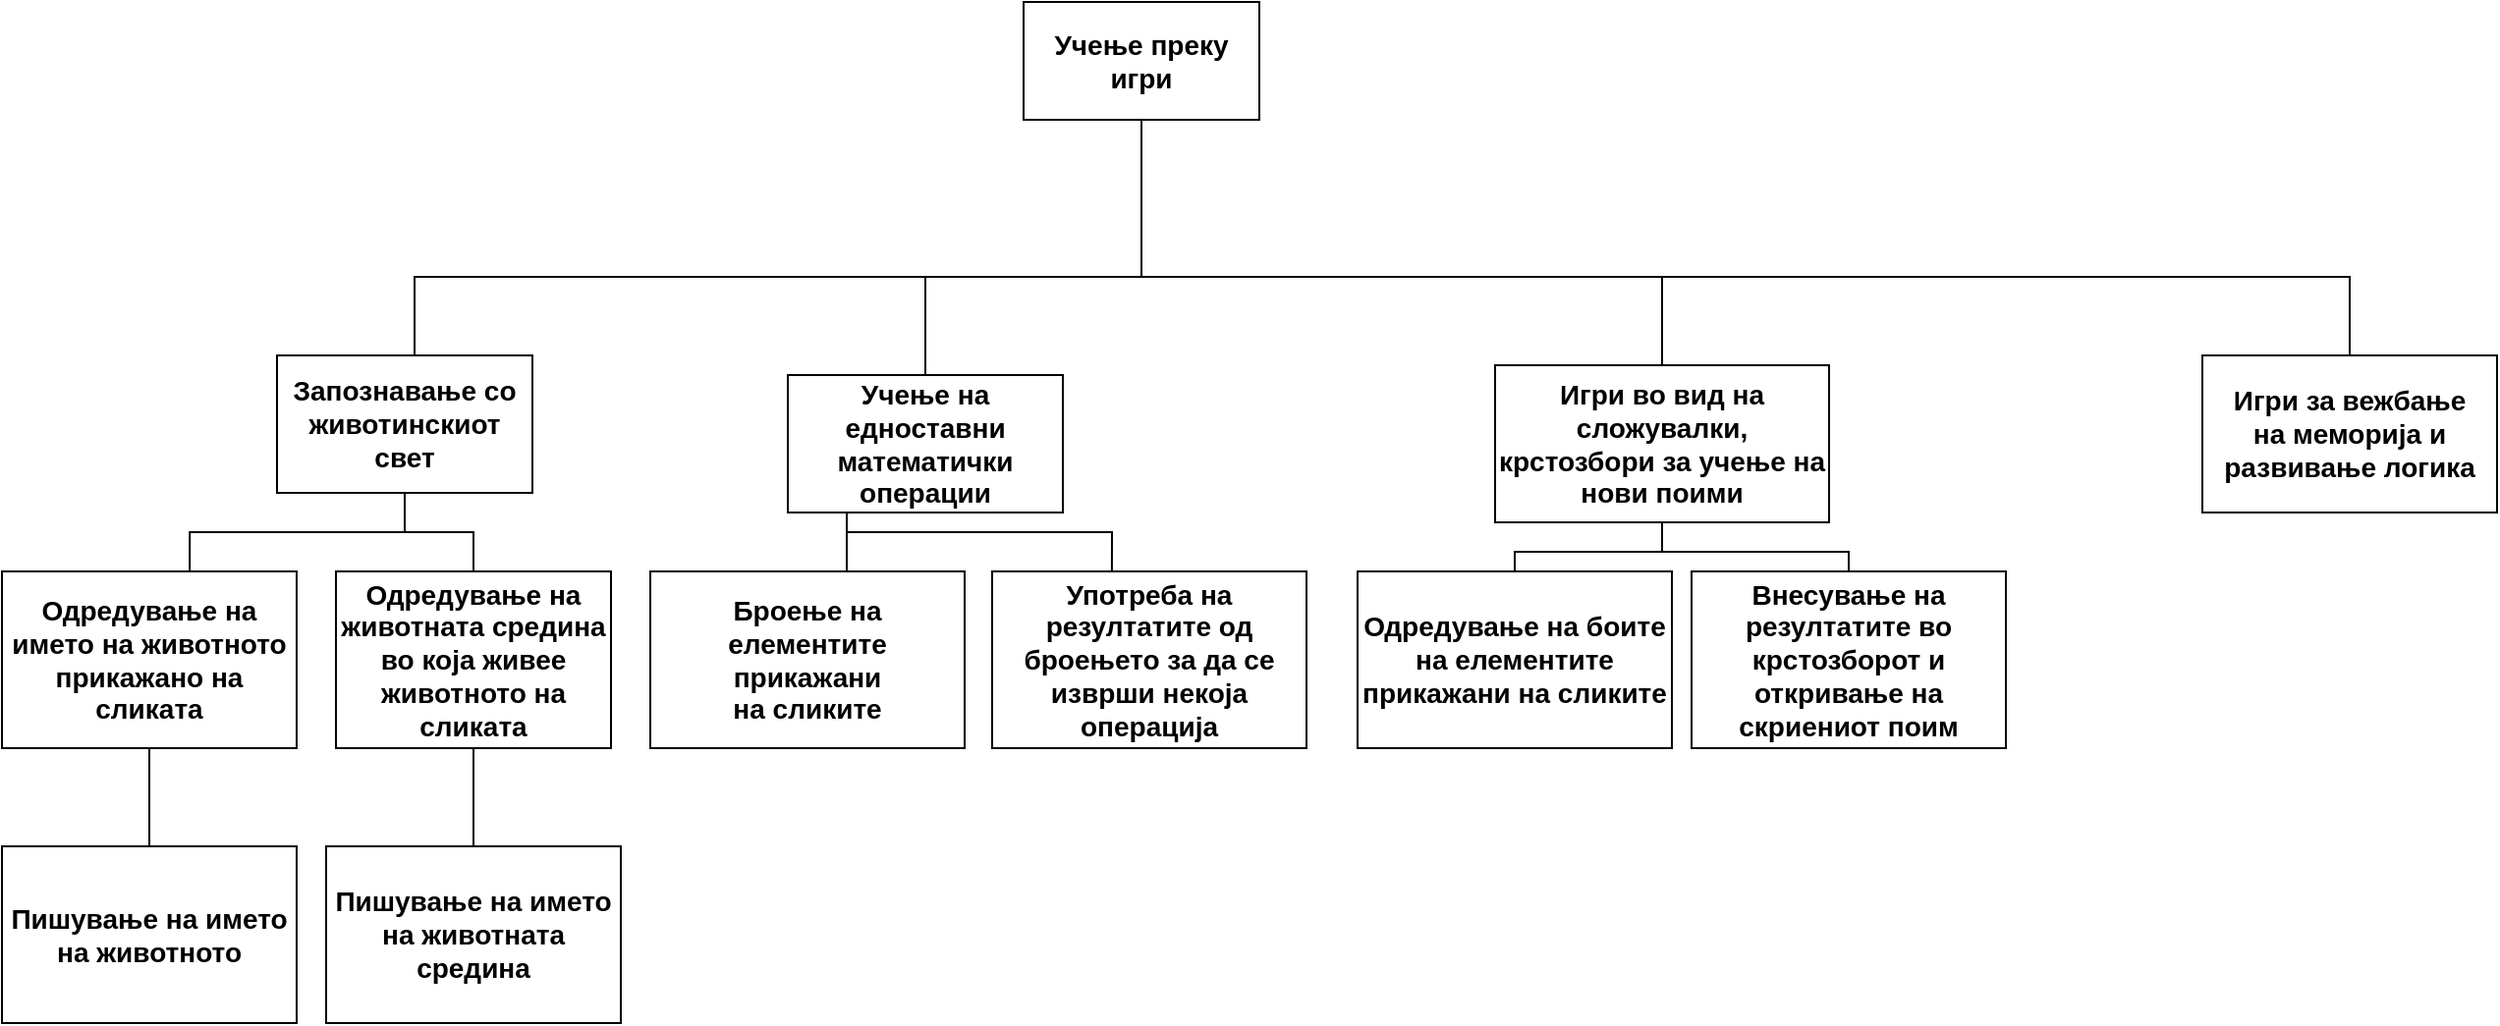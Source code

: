 <mxfile version="13.10.0" type="github">
  <diagram id="A2onpQF-9WkOvh7NmmWa" name="Page-1">
    <mxGraphModel dx="2331" dy="645" grid="1" gridSize="10" guides="1" tooltips="1" connect="1" arrows="1" fold="1" page="1" pageScale="1" pageWidth="827" pageHeight="1169" math="0" shadow="0">
      <root>
        <mxCell id="0" />
        <mxCell id="1" parent="0" />
        <mxCell id="_9FYrN_dxhrk0gzHvM_J-3" style="edgeStyle=orthogonalEdgeStyle;rounded=0;orthogonalLoop=1;jettySize=auto;html=1;entryX=0.5;entryY=0;entryDx=0;entryDy=0;endArrow=none;endFill=0;" parent="1" source="_9FYrN_dxhrk0gzHvM_J-1" target="_9FYrN_dxhrk0gzHvM_J-2" edge="1">
          <mxGeometry relative="1" as="geometry">
            <Array as="points">
              <mxPoint x="490" y="140" />
              <mxPoint x="120" y="140" />
              <mxPoint x="120" y="180" />
            </Array>
          </mxGeometry>
        </mxCell>
        <mxCell id="_9FYrN_dxhrk0gzHvM_J-5" style="edgeStyle=orthogonalEdgeStyle;rounded=0;orthogonalLoop=1;jettySize=auto;html=1;endArrow=none;endFill=0;" parent="1" source="_9FYrN_dxhrk0gzHvM_J-1" target="_9FYrN_dxhrk0gzHvM_J-4" edge="1">
          <mxGeometry relative="1" as="geometry">
            <Array as="points">
              <mxPoint x="490" y="140" />
              <mxPoint x="380" y="140" />
            </Array>
          </mxGeometry>
        </mxCell>
        <mxCell id="_9FYrN_dxhrk0gzHvM_J-7" style="edgeStyle=orthogonalEdgeStyle;rounded=0;orthogonalLoop=1;jettySize=auto;html=1;entryX=0.5;entryY=0;entryDx=0;entryDy=0;endArrow=none;endFill=0;" parent="1" source="_9FYrN_dxhrk0gzHvM_J-1" target="_9FYrN_dxhrk0gzHvM_J-6" edge="1">
          <mxGeometry relative="1" as="geometry">
            <Array as="points">
              <mxPoint x="490" y="140" />
              <mxPoint x="755" y="140" />
            </Array>
          </mxGeometry>
        </mxCell>
        <mxCell id="_9FYrN_dxhrk0gzHvM_J-9" style="edgeStyle=orthogonalEdgeStyle;rounded=0;orthogonalLoop=1;jettySize=auto;html=1;entryX=0.5;entryY=0;entryDx=0;entryDy=0;endArrow=none;endFill=0;" parent="1" source="_9FYrN_dxhrk0gzHvM_J-1" target="_9FYrN_dxhrk0gzHvM_J-8" edge="1">
          <mxGeometry relative="1" as="geometry">
            <Array as="points">
              <mxPoint x="490" y="140" />
              <mxPoint x="1105" y="140" />
            </Array>
          </mxGeometry>
        </mxCell>
        <mxCell id="_9FYrN_dxhrk0gzHvM_J-1" value="&lt;b&gt;&lt;font style=&quot;font-size: 14px&quot;&gt;Учење преку игри&lt;/font&gt;&lt;/b&gt;" style="rounded=0;whiteSpace=wrap;html=1;" parent="1" vertex="1">
          <mxGeometry x="430" width="120" height="60" as="geometry" />
        </mxCell>
        <mxCell id="_9FYrN_dxhrk0gzHvM_J-12" style="edgeStyle=orthogonalEdgeStyle;rounded=0;orthogonalLoop=1;jettySize=auto;html=1;entryX=0.637;entryY=0.011;entryDx=0;entryDy=0;entryPerimeter=0;endArrow=none;endFill=0;" parent="1" source="_9FYrN_dxhrk0gzHvM_J-2" target="_9FYrN_dxhrk0gzHvM_J-11" edge="1">
          <mxGeometry relative="1" as="geometry" />
        </mxCell>
        <mxCell id="_9FYrN_dxhrk0gzHvM_J-14" style="edgeStyle=orthogonalEdgeStyle;rounded=0;orthogonalLoop=1;jettySize=auto;html=1;endArrow=none;endFill=0;" parent="1" source="_9FYrN_dxhrk0gzHvM_J-2" target="_9FYrN_dxhrk0gzHvM_J-10" edge="1">
          <mxGeometry relative="1" as="geometry" />
        </mxCell>
        <mxCell id="_9FYrN_dxhrk0gzHvM_J-2" value="&lt;b&gt;&lt;font style=&quot;font-size: 14px&quot;&gt;Запознавање со животинскиот свет&lt;/font&gt;&lt;/b&gt;" style="rounded=0;whiteSpace=wrap;html=1;" parent="1" vertex="1">
          <mxGeometry x="50" y="180" width="130" height="70" as="geometry" />
        </mxCell>
        <mxCell id="_9FYrN_dxhrk0gzHvM_J-20" style="edgeStyle=orthogonalEdgeStyle;rounded=0;orthogonalLoop=1;jettySize=auto;html=1;endArrow=none;endFill=0;" parent="1" source="_9FYrN_dxhrk0gzHvM_J-4" target="_9FYrN_dxhrk0gzHvM_J-19" edge="1">
          <mxGeometry relative="1" as="geometry">
            <Array as="points">
              <mxPoint x="340" y="280" />
              <mxPoint x="340" y="280" />
            </Array>
          </mxGeometry>
        </mxCell>
        <mxCell id="_9FYrN_dxhrk0gzHvM_J-24" style="edgeStyle=orthogonalEdgeStyle;rounded=0;orthogonalLoop=1;jettySize=auto;html=1;entryX=0.381;entryY=0.002;entryDx=0;entryDy=0;entryPerimeter=0;endArrow=none;endFill=0;" parent="1" source="_9FYrN_dxhrk0gzHvM_J-4" target="_9FYrN_dxhrk0gzHvM_J-23" edge="1">
          <mxGeometry relative="1" as="geometry">
            <Array as="points">
              <mxPoint x="340" y="270" />
              <mxPoint x="475" y="270" />
            </Array>
          </mxGeometry>
        </mxCell>
        <mxCell id="_9FYrN_dxhrk0gzHvM_J-4" value="&lt;b&gt;&lt;font style=&quot;font-size: 14px&quot;&gt;Учење на едноставни математички операции&lt;br&gt;&lt;/font&gt;&lt;/b&gt;" style="rounded=0;whiteSpace=wrap;html=1;" parent="1" vertex="1">
          <mxGeometry x="310" y="190" width="140" height="70" as="geometry" />
        </mxCell>
        <mxCell id="_9FYrN_dxhrk0gzHvM_J-26" style="edgeStyle=orthogonalEdgeStyle;rounded=0;orthogonalLoop=1;jettySize=auto;html=1;endArrow=none;endFill=0;" parent="1" source="_9FYrN_dxhrk0gzHvM_J-6" target="_9FYrN_dxhrk0gzHvM_J-25" edge="1">
          <mxGeometry relative="1" as="geometry">
            <Array as="points">
              <mxPoint x="755" y="280" />
              <mxPoint x="680" y="280" />
            </Array>
          </mxGeometry>
        </mxCell>
        <mxCell id="_9FYrN_dxhrk0gzHvM_J-28" style="edgeStyle=orthogonalEdgeStyle;rounded=0;orthogonalLoop=1;jettySize=auto;html=1;endArrow=none;endFill=0;" parent="1" source="_9FYrN_dxhrk0gzHvM_J-6" target="_9FYrN_dxhrk0gzHvM_J-27" edge="1">
          <mxGeometry relative="1" as="geometry">
            <Array as="points">
              <mxPoint x="755" y="280" />
              <mxPoint x="850" y="280" />
            </Array>
          </mxGeometry>
        </mxCell>
        <mxCell id="_9FYrN_dxhrk0gzHvM_J-6" value="&lt;b&gt;&lt;font style=&quot;font-size: 14px&quot;&gt;Игри во вид на сложувалки, крстозбори за учење на нови поими&lt;br&gt;&lt;/font&gt;&lt;/b&gt;" style="rounded=0;whiteSpace=wrap;html=1;" parent="1" vertex="1">
          <mxGeometry x="670" y="185" width="170" height="80" as="geometry" />
        </mxCell>
        <mxCell id="_9FYrN_dxhrk0gzHvM_J-8" value="&lt;font size=&quot;1&quot;&gt;&lt;b style=&quot;font-size: 14px&quot;&gt;Игри за вежбање на&amp;nbsp;меморија и развивање логика&lt;/b&gt;&lt;/font&gt;" style="rounded=0;whiteSpace=wrap;html=1;" parent="1" vertex="1">
          <mxGeometry x="1030" y="180" width="150" height="80" as="geometry" />
        </mxCell>
        <mxCell id="_9FYrN_dxhrk0gzHvM_J-18" style="edgeStyle=orthogonalEdgeStyle;rounded=0;orthogonalLoop=1;jettySize=auto;html=1;entryX=0.5;entryY=0;entryDx=0;entryDy=0;endArrow=none;endFill=0;" parent="1" source="_9FYrN_dxhrk0gzHvM_J-10" target="_9FYrN_dxhrk0gzHvM_J-17" edge="1">
          <mxGeometry relative="1" as="geometry" />
        </mxCell>
        <mxCell id="_9FYrN_dxhrk0gzHvM_J-10" value="&lt;b&gt;&lt;font style=&quot;font-size: 14px&quot;&gt;Одредување на животната средина во која живее животното на сликата&lt;/font&gt;&lt;/b&gt;" style="rounded=0;whiteSpace=wrap;html=1;" parent="1" vertex="1">
          <mxGeometry x="80" y="290" width="140" height="90" as="geometry" />
        </mxCell>
        <mxCell id="_9FYrN_dxhrk0gzHvM_J-15" style="edgeStyle=orthogonalEdgeStyle;rounded=0;orthogonalLoop=1;jettySize=auto;html=1;endArrow=none;endFill=0;" parent="1" source="_9FYrN_dxhrk0gzHvM_J-11" edge="1">
          <mxGeometry relative="1" as="geometry">
            <mxPoint x="-15" y="440" as="targetPoint" />
          </mxGeometry>
        </mxCell>
        <mxCell id="_9FYrN_dxhrk0gzHvM_J-11" value="&lt;b&gt;&lt;font style=&quot;font-size: 14px&quot;&gt;Одредување на името на животното прикажано на сликата&lt;/font&gt;&lt;/b&gt;" style="rounded=0;whiteSpace=wrap;html=1;" parent="1" vertex="1">
          <mxGeometry x="-90" y="290" width="150" height="90" as="geometry" />
        </mxCell>
        <mxCell id="_9FYrN_dxhrk0gzHvM_J-16" value="&lt;span style=&quot;font-size: 14px&quot;&gt;&lt;b&gt;Пишување на името на животното&lt;/b&gt;&lt;/span&gt;" style="rounded=0;whiteSpace=wrap;html=1;" parent="1" vertex="1">
          <mxGeometry x="-90" y="430" width="150" height="90" as="geometry" />
        </mxCell>
        <mxCell id="_9FYrN_dxhrk0gzHvM_J-17" value="&lt;b&gt;&lt;font style=&quot;font-size: 14px&quot;&gt;Пишување на името на животната средина&lt;/font&gt;&lt;/b&gt;" style="rounded=0;whiteSpace=wrap;html=1;" parent="1" vertex="1">
          <mxGeometry x="75" y="430" width="150" height="90" as="geometry" />
        </mxCell>
        <mxCell id="_9FYrN_dxhrk0gzHvM_J-19" value="&lt;b&gt;&lt;font style=&quot;font-size: 14px&quot;&gt;Броење на елементите прикажани &lt;br&gt;на сликите&lt;br&gt;&lt;/font&gt;&lt;/b&gt;" style="rounded=0;whiteSpace=wrap;html=1;" parent="1" vertex="1">
          <mxGeometry x="240" y="290" width="160" height="90" as="geometry" />
        </mxCell>
        <mxCell id="_9FYrN_dxhrk0gzHvM_J-23" value="&lt;b&gt;&lt;font style=&quot;font-size: 14px&quot;&gt;Употреба на резултатите од броењето за да се изврши некоја операција&lt;br&gt;&lt;/font&gt;&lt;/b&gt;" style="rounded=0;whiteSpace=wrap;html=1;" parent="1" vertex="1">
          <mxGeometry x="414" y="290" width="160" height="90" as="geometry" />
        </mxCell>
        <mxCell id="_9FYrN_dxhrk0gzHvM_J-25" value="&lt;b&gt;&lt;font style=&quot;font-size: 14px&quot;&gt;Одредување на боите на елементите прикажани на сликите&lt;br&gt;&lt;/font&gt;&lt;/b&gt;" style="rounded=0;whiteSpace=wrap;html=1;" parent="1" vertex="1">
          <mxGeometry x="600" y="290" width="160" height="90" as="geometry" />
        </mxCell>
        <mxCell id="_9FYrN_dxhrk0gzHvM_J-27" value="&lt;b&gt;&lt;font style=&quot;font-size: 14px&quot;&gt;Внесување на резултатите во крстозборот и откривање на скриениот поим&lt;br&gt;&lt;/font&gt;&lt;/b&gt;" style="rounded=0;whiteSpace=wrap;html=1;" parent="1" vertex="1">
          <mxGeometry x="770" y="290" width="160" height="90" as="geometry" />
        </mxCell>
      </root>
    </mxGraphModel>
  </diagram>
</mxfile>
